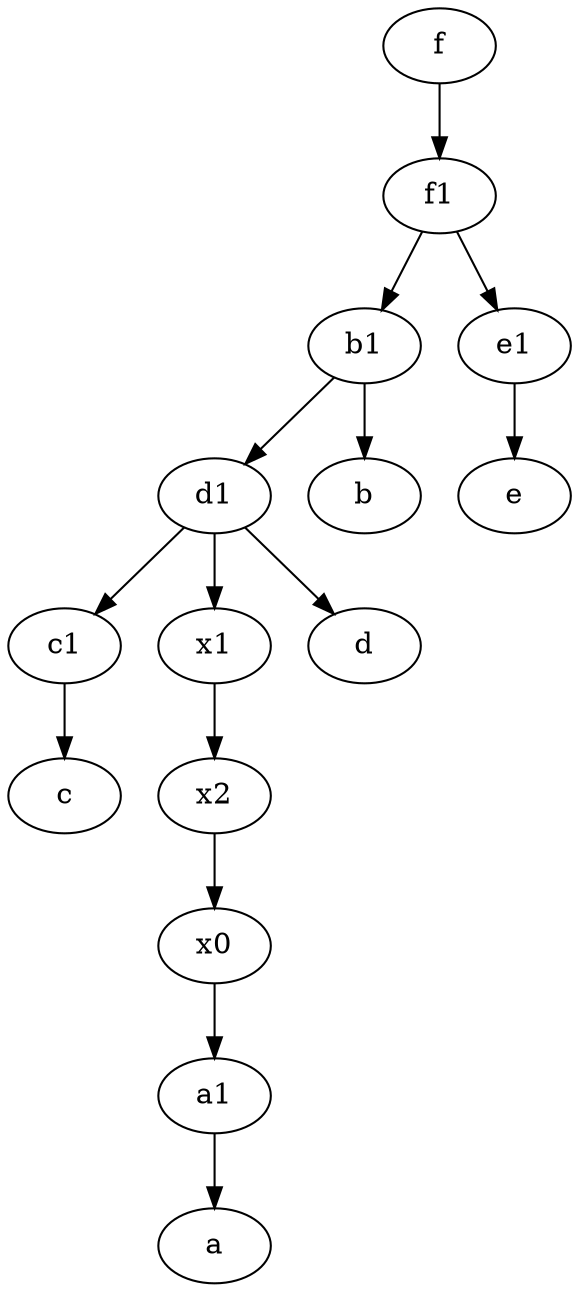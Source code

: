 digraph  {
	f1;
	c1 [pos="30,15!"];
	a1 [pos="40,15!"];
	b1 [pos="45,20!"];
	x1;
	f [pos="15,45!"];
	x0;
	e1 [pos="25,45!"];
	x2;
	d1 [pos="25,30!"];
	f -> f1;
	b1 -> b;
	d1 -> d;
	x1 -> x2;
	f1 -> e1;
	c1 -> c;
	b1 -> d1;
	x2 -> x0;
	x0 -> a1;
	e1 -> e;
	d1 -> x1;
	f1 -> b1;
	a1 -> a;
	d1 -> c1;

	}